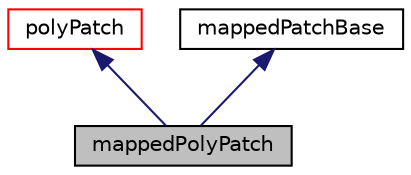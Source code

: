 digraph "mappedPolyPatch"
{
  bgcolor="transparent";
  edge [fontname="Helvetica",fontsize="10",labelfontname="Helvetica",labelfontsize="10"];
  node [fontname="Helvetica",fontsize="10",shape=record];
  Node1 [label="mappedPolyPatch",height=0.2,width=0.4,color="black", fillcolor="grey75", style="filled", fontcolor="black"];
  Node2 -> Node1 [dir="back",color="midnightblue",fontsize="10",style="solid",fontname="Helvetica"];
  Node2 [label="polyPatch",height=0.2,width=0.4,color="red",URL="$a01979.html",tooltip="A patch is a list of labels that address the faces in the global face list. "];
  Node3 -> Node1 [dir="back",color="midnightblue",fontsize="10",style="solid",fontname="Helvetica"];
  Node3 [label="mappedPatchBase",height=0.2,width=0.4,color="black",URL="$a01457.html",tooltip="Determines a mapping between patch face centres and mesh cell or face centres and processors they&#39;re ..."];
}
